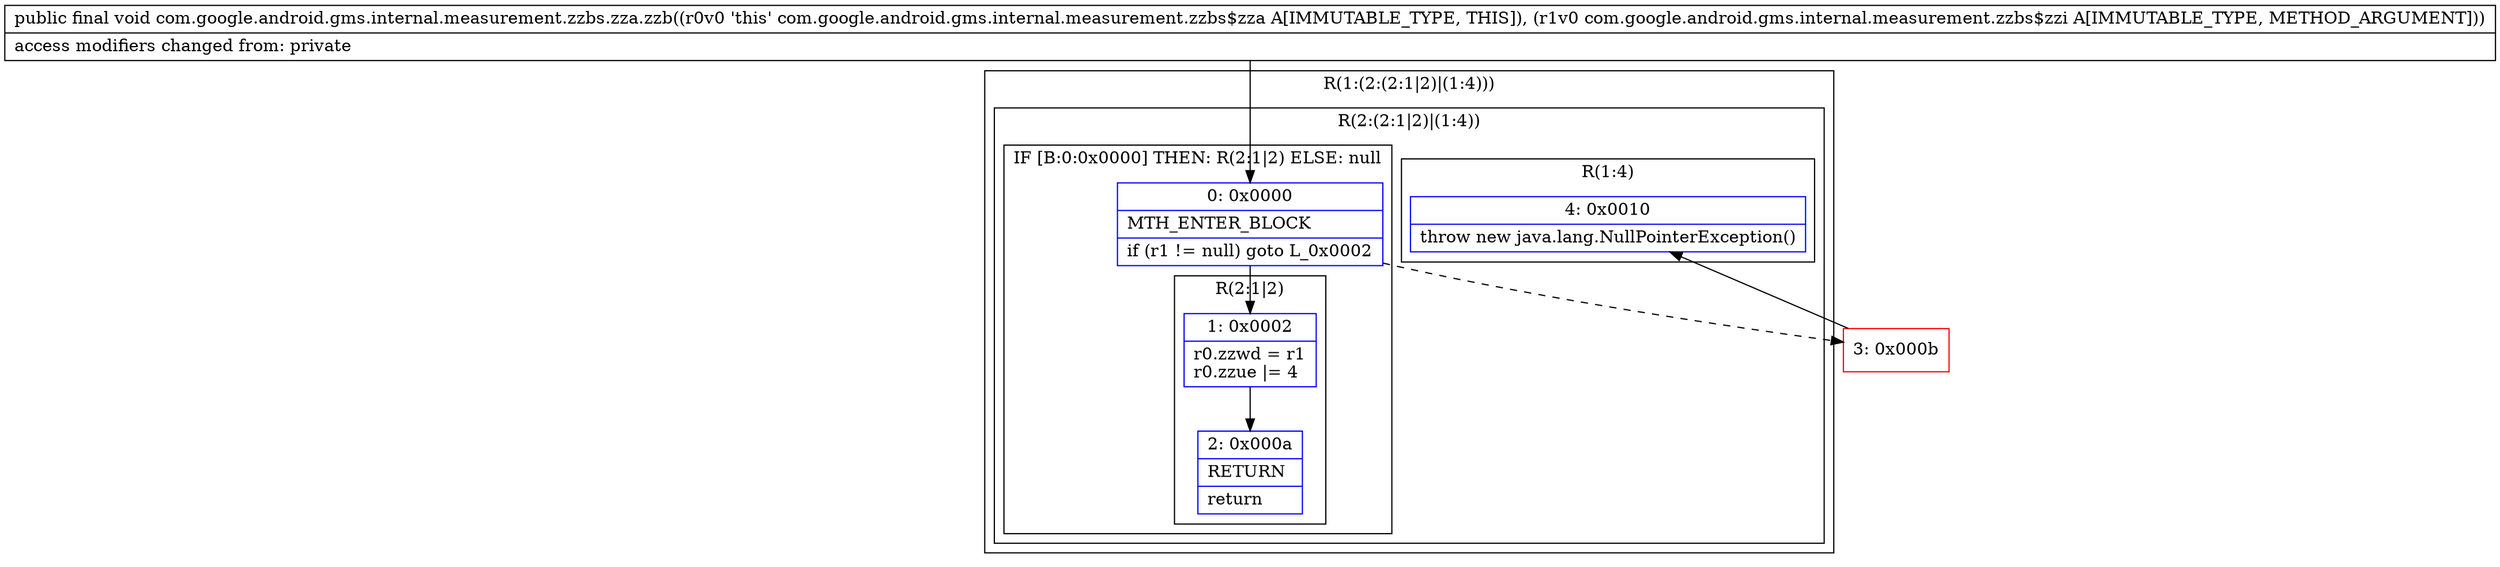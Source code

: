 digraph "CFG forcom.google.android.gms.internal.measurement.zzbs.zza.zzb(Lcom\/google\/android\/gms\/internal\/measurement\/zzbs$zzi;)V" {
subgraph cluster_Region_764190854 {
label = "R(1:(2:(2:1|2)|(1:4)))";
node [shape=record,color=blue];
subgraph cluster_Region_163719526 {
label = "R(2:(2:1|2)|(1:4))";
node [shape=record,color=blue];
subgraph cluster_IfRegion_1711295645 {
label = "IF [B:0:0x0000] THEN: R(2:1|2) ELSE: null";
node [shape=record,color=blue];
Node_0 [shape=record,label="{0\:\ 0x0000|MTH_ENTER_BLOCK\l|if (r1 != null) goto L_0x0002\l}"];
subgraph cluster_Region_689861030 {
label = "R(2:1|2)";
node [shape=record,color=blue];
Node_1 [shape=record,label="{1\:\ 0x0002|r0.zzwd = r1\lr0.zzue \|= 4\l}"];
Node_2 [shape=record,label="{2\:\ 0x000a|RETURN\l|return\l}"];
}
}
subgraph cluster_Region_1633582227 {
label = "R(1:4)";
node [shape=record,color=blue];
Node_4 [shape=record,label="{4\:\ 0x0010|throw new java.lang.NullPointerException()\l}"];
}
}
}
Node_3 [shape=record,color=red,label="{3\:\ 0x000b}"];
MethodNode[shape=record,label="{public final void com.google.android.gms.internal.measurement.zzbs.zza.zzb((r0v0 'this' com.google.android.gms.internal.measurement.zzbs$zza A[IMMUTABLE_TYPE, THIS]), (r1v0 com.google.android.gms.internal.measurement.zzbs$zzi A[IMMUTABLE_TYPE, METHOD_ARGUMENT]))  | access modifiers changed from: private\l}"];
MethodNode -> Node_0;
Node_0 -> Node_1;
Node_0 -> Node_3[style=dashed];
Node_1 -> Node_2;
Node_3 -> Node_4;
}


